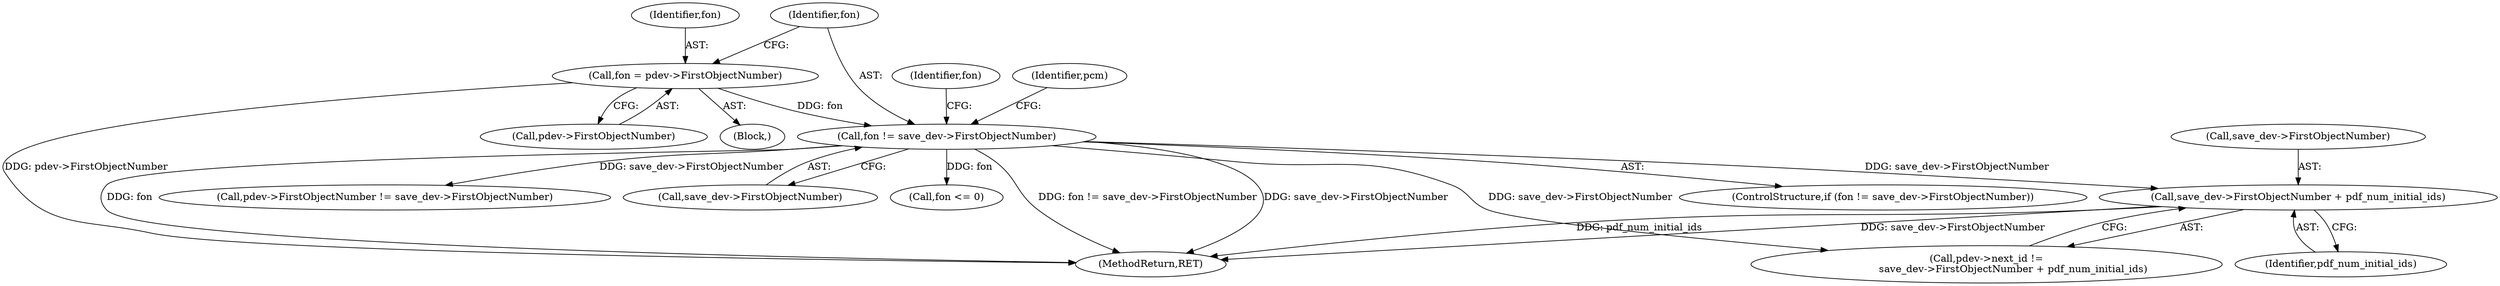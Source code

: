 digraph "0_ghostscript_c3476dde7743761a4e1d39a631716199b696b880@pointer" {
"1000638" [label="(Call,save_dev->FirstObjectNumber + pdf_num_initial_ids)"];
"1000613" [label="(Call,fon != save_dev->FirstObjectNumber)"];
"1000607" [label="(Call,fon = pdev->FirstObjectNumber)"];
"1000622" [label="(Identifier,fon)"];
"1000607" [label="(Call,fon = pdev->FirstObjectNumber)"];
"1000612" [label="(ControlStructure,if (fon != save_dev->FirstObjectNumber))"];
"1000634" [label="(Call,pdev->next_id !=\n                 save_dev->FirstObjectNumber + pdf_num_initial_ids)"];
"1000613" [label="(Call,fon != save_dev->FirstObjectNumber)"];
"1000605" [label="(Block,)"];
"1001319" [label="(Call,pdev->FirstObjectNumber != save_dev->FirstObjectNumber)"];
"1000639" [label="(Call,save_dev->FirstObjectNumber)"];
"1000642" [label="(Identifier,pdf_num_initial_ids)"];
"1000609" [label="(Call,pdev->FirstObjectNumber)"];
"1000615" [label="(Call,save_dev->FirstObjectNumber)"];
"1000621" [label="(Call,fon <= 0)"];
"1001551" [label="(MethodReturn,RET)"];
"1000614" [label="(Identifier,fon)"];
"1000638" [label="(Call,save_dev->FirstObjectNumber + pdf_num_initial_ids)"];
"1000608" [label="(Identifier,fon)"];
"1000655" [label="(Identifier,pcm)"];
"1000638" -> "1000634"  [label="AST: "];
"1000638" -> "1000642"  [label="CFG: "];
"1000639" -> "1000638"  [label="AST: "];
"1000642" -> "1000638"  [label="AST: "];
"1000634" -> "1000638"  [label="CFG: "];
"1000638" -> "1001551"  [label="DDG: save_dev->FirstObjectNumber"];
"1000638" -> "1001551"  [label="DDG: pdf_num_initial_ids"];
"1000613" -> "1000638"  [label="DDG: save_dev->FirstObjectNumber"];
"1000613" -> "1000612"  [label="AST: "];
"1000613" -> "1000615"  [label="CFG: "];
"1000614" -> "1000613"  [label="AST: "];
"1000615" -> "1000613"  [label="AST: "];
"1000622" -> "1000613"  [label="CFG: "];
"1000655" -> "1000613"  [label="CFG: "];
"1000613" -> "1001551"  [label="DDG: fon"];
"1000613" -> "1001551"  [label="DDG: fon != save_dev->FirstObjectNumber"];
"1000613" -> "1001551"  [label="DDG: save_dev->FirstObjectNumber"];
"1000607" -> "1000613"  [label="DDG: fon"];
"1000613" -> "1000621"  [label="DDG: fon"];
"1000613" -> "1000634"  [label="DDG: save_dev->FirstObjectNumber"];
"1000613" -> "1001319"  [label="DDG: save_dev->FirstObjectNumber"];
"1000607" -> "1000605"  [label="AST: "];
"1000607" -> "1000609"  [label="CFG: "];
"1000608" -> "1000607"  [label="AST: "];
"1000609" -> "1000607"  [label="AST: "];
"1000614" -> "1000607"  [label="CFG: "];
"1000607" -> "1001551"  [label="DDG: pdev->FirstObjectNumber"];
}
